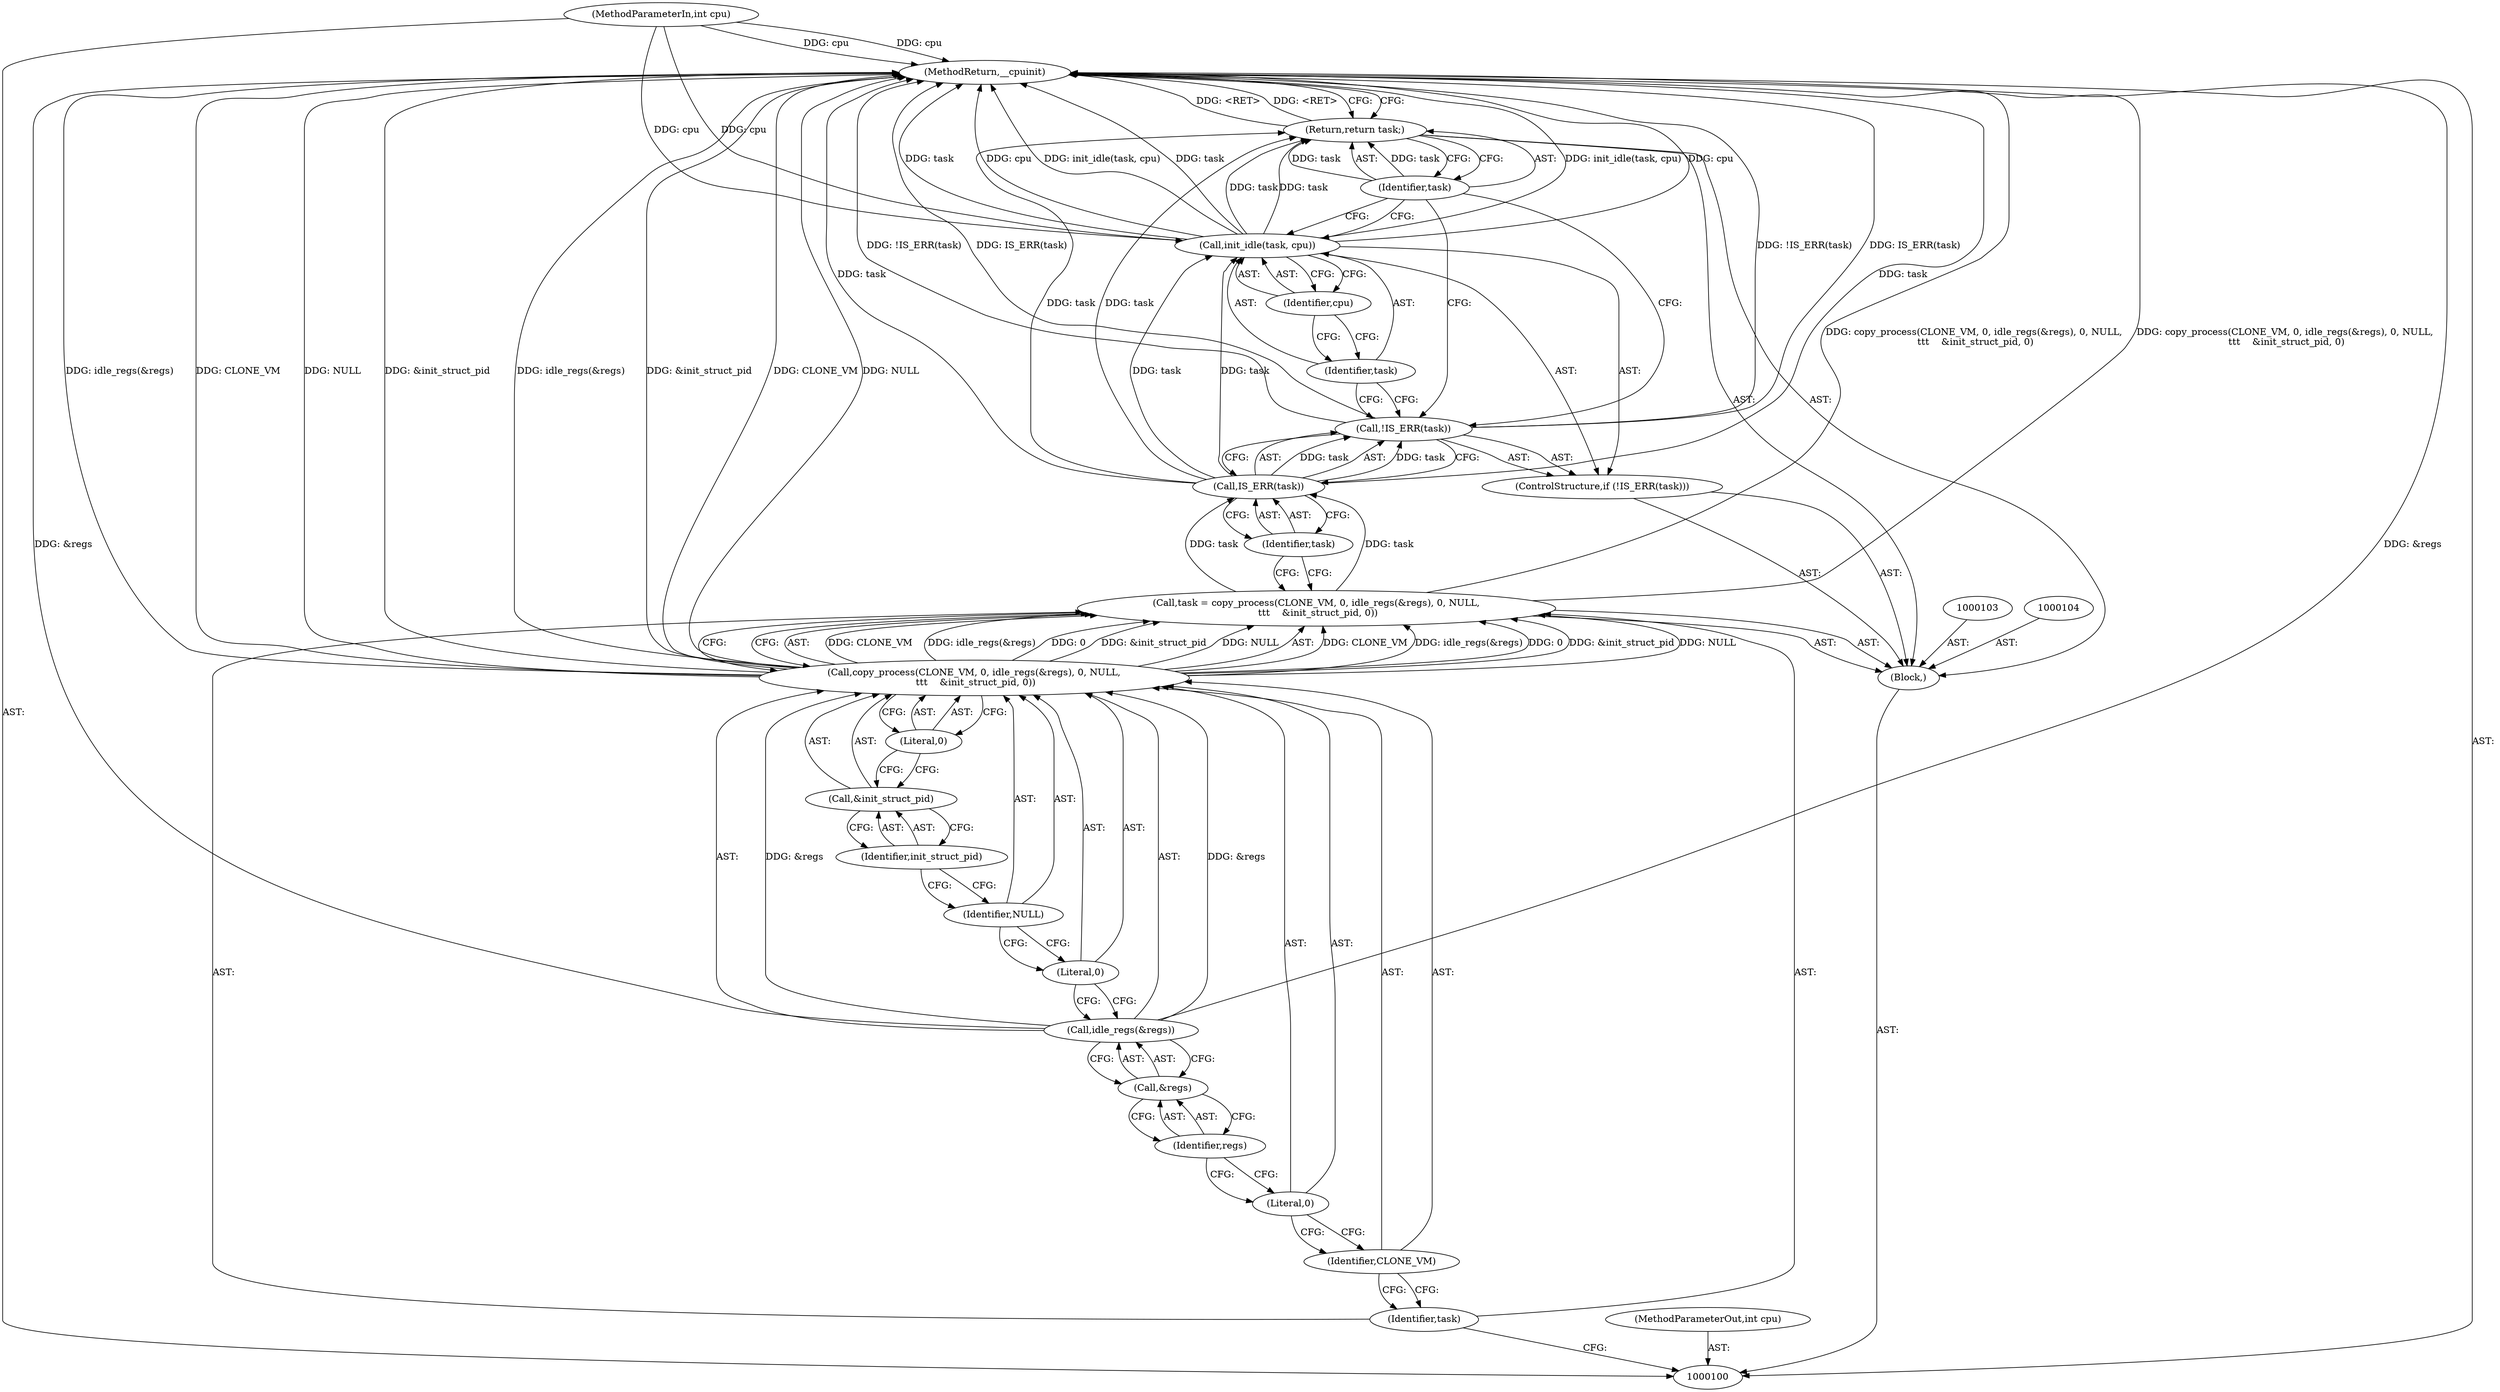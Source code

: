 digraph "1_linux_f106eee10038c2ee5b6056aaf3f6d5229be6dcdd" {
"1000127" [label="(MethodReturn,__cpuinit)"];
"1000101" [label="(MethodParameterIn,int cpu)"];
"1000171" [label="(MethodParameterOut,int cpu)"];
"1000125" [label="(Return,return task;)"];
"1000126" [label="(Identifier,task)"];
"1000102" [label="(Block,)"];
"1000105" [label="(Call,task = copy_process(CLONE_VM, 0, idle_regs(&regs), 0, NULL,\n \t\t\t    &init_struct_pid, 0))"];
"1000106" [label="(Identifier,task)"];
"1000108" [label="(Identifier,CLONE_VM)"];
"1000109" [label="(Literal,0)"];
"1000110" [label="(Call,idle_regs(&regs))"];
"1000111" [label="(Call,&regs)"];
"1000112" [label="(Identifier,regs)"];
"1000113" [label="(Literal,0)"];
"1000114" [label="(Identifier,NULL)"];
"1000107" [label="(Call,copy_process(CLONE_VM, 0, idle_regs(&regs), 0, NULL,\n \t\t\t    &init_struct_pid, 0))"];
"1000117" [label="(Literal,0)"];
"1000115" [label="(Call,&init_struct_pid)"];
"1000116" [label="(Identifier,init_struct_pid)"];
"1000118" [label="(ControlStructure,if (!IS_ERR(task)))"];
"1000121" [label="(Identifier,task)"];
"1000119" [label="(Call,!IS_ERR(task))"];
"1000120" [label="(Call,IS_ERR(task))"];
"1000123" [label="(Identifier,task)"];
"1000124" [label="(Identifier,cpu)"];
"1000122" [label="(Call,init_idle(task, cpu))"];
"1000127" -> "1000100"  [label="AST: "];
"1000127" -> "1000125"  [label="CFG: "];
"1000107" -> "1000127"  [label="DDG: CLONE_VM"];
"1000107" -> "1000127"  [label="DDG: NULL"];
"1000107" -> "1000127"  [label="DDG: &init_struct_pid"];
"1000107" -> "1000127"  [label="DDG: idle_regs(&regs)"];
"1000105" -> "1000127"  [label="DDG: copy_process(CLONE_VM, 0, idle_regs(&regs), 0, NULL,\n \t\t\t    &init_struct_pid, 0)"];
"1000122" -> "1000127"  [label="DDG: task"];
"1000122" -> "1000127"  [label="DDG: init_idle(task, cpu)"];
"1000122" -> "1000127"  [label="DDG: cpu"];
"1000119" -> "1000127"  [label="DDG: !IS_ERR(task)"];
"1000119" -> "1000127"  [label="DDG: IS_ERR(task)"];
"1000110" -> "1000127"  [label="DDG: &regs"];
"1000120" -> "1000127"  [label="DDG: task"];
"1000101" -> "1000127"  [label="DDG: cpu"];
"1000125" -> "1000127"  [label="DDG: <RET>"];
"1000101" -> "1000100"  [label="AST: "];
"1000101" -> "1000127"  [label="DDG: cpu"];
"1000101" -> "1000122"  [label="DDG: cpu"];
"1000171" -> "1000100"  [label="AST: "];
"1000125" -> "1000102"  [label="AST: "];
"1000125" -> "1000126"  [label="CFG: "];
"1000126" -> "1000125"  [label="AST: "];
"1000127" -> "1000125"  [label="CFG: "];
"1000125" -> "1000127"  [label="DDG: <RET>"];
"1000126" -> "1000125"  [label="DDG: task"];
"1000122" -> "1000125"  [label="DDG: task"];
"1000120" -> "1000125"  [label="DDG: task"];
"1000126" -> "1000125"  [label="AST: "];
"1000126" -> "1000122"  [label="CFG: "];
"1000126" -> "1000119"  [label="CFG: "];
"1000125" -> "1000126"  [label="CFG: "];
"1000126" -> "1000125"  [label="DDG: task"];
"1000102" -> "1000100"  [label="AST: "];
"1000103" -> "1000102"  [label="AST: "];
"1000104" -> "1000102"  [label="AST: "];
"1000105" -> "1000102"  [label="AST: "];
"1000118" -> "1000102"  [label="AST: "];
"1000125" -> "1000102"  [label="AST: "];
"1000105" -> "1000102"  [label="AST: "];
"1000105" -> "1000107"  [label="CFG: "];
"1000106" -> "1000105"  [label="AST: "];
"1000107" -> "1000105"  [label="AST: "];
"1000121" -> "1000105"  [label="CFG: "];
"1000105" -> "1000127"  [label="DDG: copy_process(CLONE_VM, 0, idle_regs(&regs), 0, NULL,\n \t\t\t    &init_struct_pid, 0)"];
"1000107" -> "1000105"  [label="DDG: CLONE_VM"];
"1000107" -> "1000105"  [label="DDG: idle_regs(&regs)"];
"1000107" -> "1000105"  [label="DDG: 0"];
"1000107" -> "1000105"  [label="DDG: &init_struct_pid"];
"1000107" -> "1000105"  [label="DDG: NULL"];
"1000105" -> "1000120"  [label="DDG: task"];
"1000106" -> "1000105"  [label="AST: "];
"1000106" -> "1000100"  [label="CFG: "];
"1000108" -> "1000106"  [label="CFG: "];
"1000108" -> "1000107"  [label="AST: "];
"1000108" -> "1000106"  [label="CFG: "];
"1000109" -> "1000108"  [label="CFG: "];
"1000109" -> "1000107"  [label="AST: "];
"1000109" -> "1000108"  [label="CFG: "];
"1000112" -> "1000109"  [label="CFG: "];
"1000110" -> "1000107"  [label="AST: "];
"1000110" -> "1000111"  [label="CFG: "];
"1000111" -> "1000110"  [label="AST: "];
"1000113" -> "1000110"  [label="CFG: "];
"1000110" -> "1000127"  [label="DDG: &regs"];
"1000110" -> "1000107"  [label="DDG: &regs"];
"1000111" -> "1000110"  [label="AST: "];
"1000111" -> "1000112"  [label="CFG: "];
"1000112" -> "1000111"  [label="AST: "];
"1000110" -> "1000111"  [label="CFG: "];
"1000112" -> "1000111"  [label="AST: "];
"1000112" -> "1000109"  [label="CFG: "];
"1000111" -> "1000112"  [label="CFG: "];
"1000113" -> "1000107"  [label="AST: "];
"1000113" -> "1000110"  [label="CFG: "];
"1000114" -> "1000113"  [label="CFG: "];
"1000114" -> "1000107"  [label="AST: "];
"1000114" -> "1000113"  [label="CFG: "];
"1000116" -> "1000114"  [label="CFG: "];
"1000107" -> "1000105"  [label="AST: "];
"1000107" -> "1000117"  [label="CFG: "];
"1000108" -> "1000107"  [label="AST: "];
"1000109" -> "1000107"  [label="AST: "];
"1000110" -> "1000107"  [label="AST: "];
"1000113" -> "1000107"  [label="AST: "];
"1000114" -> "1000107"  [label="AST: "];
"1000115" -> "1000107"  [label="AST: "];
"1000117" -> "1000107"  [label="AST: "];
"1000105" -> "1000107"  [label="CFG: "];
"1000107" -> "1000127"  [label="DDG: CLONE_VM"];
"1000107" -> "1000127"  [label="DDG: NULL"];
"1000107" -> "1000127"  [label="DDG: &init_struct_pid"];
"1000107" -> "1000127"  [label="DDG: idle_regs(&regs)"];
"1000107" -> "1000105"  [label="DDG: CLONE_VM"];
"1000107" -> "1000105"  [label="DDG: idle_regs(&regs)"];
"1000107" -> "1000105"  [label="DDG: 0"];
"1000107" -> "1000105"  [label="DDG: &init_struct_pid"];
"1000107" -> "1000105"  [label="DDG: NULL"];
"1000110" -> "1000107"  [label="DDG: &regs"];
"1000117" -> "1000107"  [label="AST: "];
"1000117" -> "1000115"  [label="CFG: "];
"1000107" -> "1000117"  [label="CFG: "];
"1000115" -> "1000107"  [label="AST: "];
"1000115" -> "1000116"  [label="CFG: "];
"1000116" -> "1000115"  [label="AST: "];
"1000117" -> "1000115"  [label="CFG: "];
"1000116" -> "1000115"  [label="AST: "];
"1000116" -> "1000114"  [label="CFG: "];
"1000115" -> "1000116"  [label="CFG: "];
"1000118" -> "1000102"  [label="AST: "];
"1000119" -> "1000118"  [label="AST: "];
"1000122" -> "1000118"  [label="AST: "];
"1000121" -> "1000120"  [label="AST: "];
"1000121" -> "1000105"  [label="CFG: "];
"1000120" -> "1000121"  [label="CFG: "];
"1000119" -> "1000118"  [label="AST: "];
"1000119" -> "1000120"  [label="CFG: "];
"1000120" -> "1000119"  [label="AST: "];
"1000123" -> "1000119"  [label="CFG: "];
"1000126" -> "1000119"  [label="CFG: "];
"1000119" -> "1000127"  [label="DDG: !IS_ERR(task)"];
"1000119" -> "1000127"  [label="DDG: IS_ERR(task)"];
"1000120" -> "1000119"  [label="DDG: task"];
"1000120" -> "1000119"  [label="AST: "];
"1000120" -> "1000121"  [label="CFG: "];
"1000121" -> "1000120"  [label="AST: "];
"1000119" -> "1000120"  [label="CFG: "];
"1000120" -> "1000127"  [label="DDG: task"];
"1000120" -> "1000119"  [label="DDG: task"];
"1000105" -> "1000120"  [label="DDG: task"];
"1000120" -> "1000122"  [label="DDG: task"];
"1000120" -> "1000125"  [label="DDG: task"];
"1000123" -> "1000122"  [label="AST: "];
"1000123" -> "1000119"  [label="CFG: "];
"1000124" -> "1000123"  [label="CFG: "];
"1000124" -> "1000122"  [label="AST: "];
"1000124" -> "1000123"  [label="CFG: "];
"1000122" -> "1000124"  [label="CFG: "];
"1000122" -> "1000118"  [label="AST: "];
"1000122" -> "1000124"  [label="CFG: "];
"1000123" -> "1000122"  [label="AST: "];
"1000124" -> "1000122"  [label="AST: "];
"1000126" -> "1000122"  [label="CFG: "];
"1000122" -> "1000127"  [label="DDG: task"];
"1000122" -> "1000127"  [label="DDG: init_idle(task, cpu)"];
"1000122" -> "1000127"  [label="DDG: cpu"];
"1000120" -> "1000122"  [label="DDG: task"];
"1000101" -> "1000122"  [label="DDG: cpu"];
"1000122" -> "1000125"  [label="DDG: task"];
}
